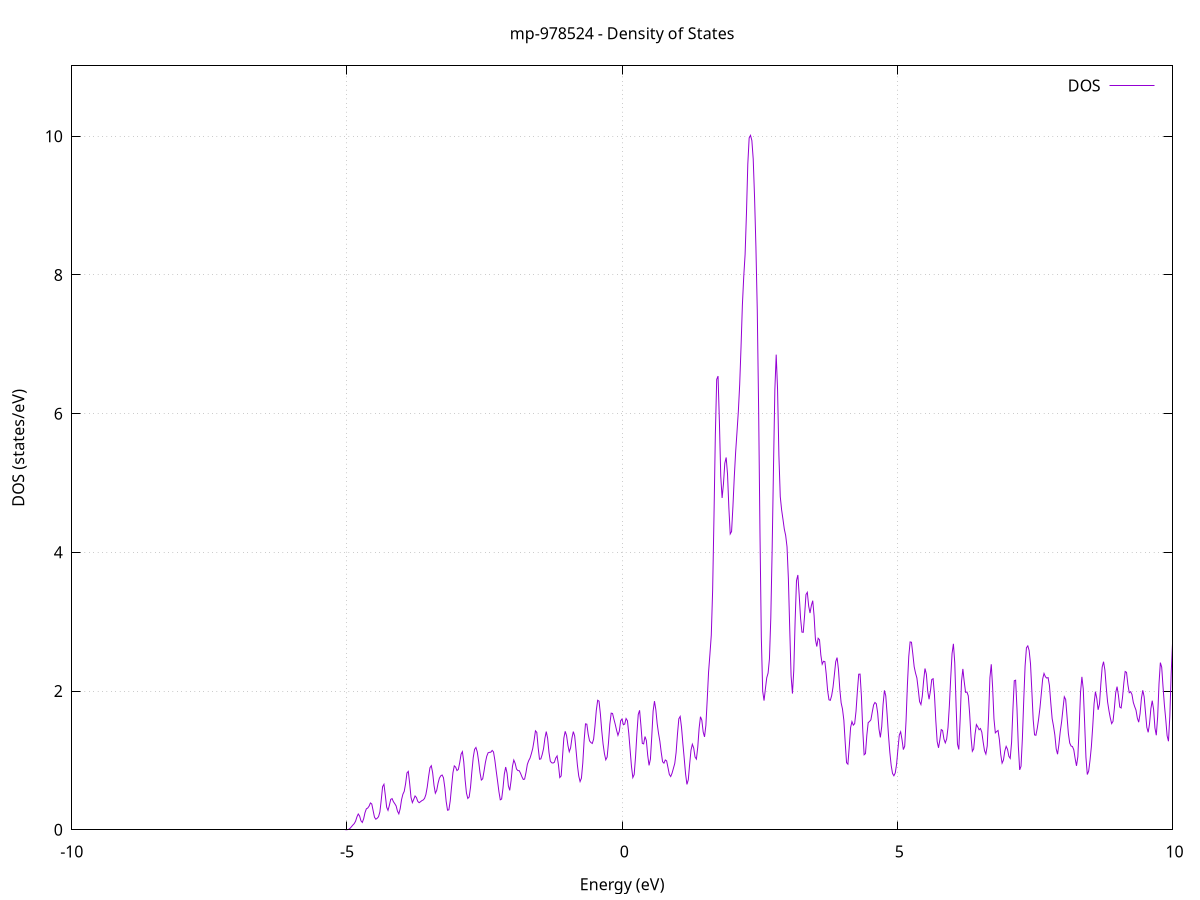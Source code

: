 set title 'mp-978524 - Density of States'
set xlabel 'Energy (eV)'
set ylabel 'DOS (states/eV)'
set grid
set xrange [-10:10]
set yrange [0:11.015]
set xzeroaxis lt -1
set terminal png size 800,600
set output 'mp-978524_dos_gnuplot.png'
plot '-' using 1:2 with lines title 'DOS'
-7.154400 0.000000
-7.129800 0.000000
-7.105200 0.000000
-7.080700 0.000000
-7.056100 0.000000
-7.031500 0.000000
-7.006900 0.000000
-6.982400 0.000000
-6.957800 0.000000
-6.933200 0.000000
-6.908600 0.000000
-6.884100 0.000000
-6.859500 0.000000
-6.834900 0.000000
-6.810300 0.000000
-6.785700 0.000000
-6.761200 0.000000
-6.736600 0.000000
-6.712000 0.000000
-6.687400 0.000000
-6.662900 0.000000
-6.638300 0.000000
-6.613700 0.000000
-6.589100 0.000000
-6.564600 0.000000
-6.540000 0.000000
-6.515400 0.000000
-6.490800 0.000000
-6.466200 0.000000
-6.441700 0.000000
-6.417100 0.000000
-6.392500 0.000000
-6.367900 0.000000
-6.343400 0.000000
-6.318800 0.000000
-6.294200 0.000000
-6.269600 0.000000
-6.245000 0.000000
-6.220500 0.000000
-6.195900 0.000000
-6.171300 0.000000
-6.146700 0.000000
-6.122200 0.000000
-6.097600 0.000000
-6.073000 0.000000
-6.048400 0.000000
-6.023900 0.000000
-5.999300 0.000000
-5.974700 0.000000
-5.950100 0.000000
-5.925500 0.000000
-5.901000 0.000000
-5.876400 0.000000
-5.851800 0.000000
-5.827200 0.000000
-5.802700 0.000000
-5.778100 0.000000
-5.753500 0.000000
-5.728900 0.000000
-5.704400 0.000000
-5.679800 0.000000
-5.655200 0.000000
-5.630600 0.000000
-5.606000 0.000000
-5.581500 0.000000
-5.556900 0.000000
-5.532300 0.000000
-5.507700 0.000000
-5.483200 0.000000
-5.458600 0.000000
-5.434000 0.000000
-5.409400 0.000000
-5.384800 0.000000
-5.360300 0.000000
-5.335700 0.000000
-5.311100 0.000000
-5.286500 0.000000
-5.262000 0.000000
-5.237400 0.000000
-5.212800 0.000000
-5.188200 0.000000
-5.163700 0.000000
-5.139100 0.000000
-5.114500 0.000000
-5.089900 0.000000
-5.065300 0.000000
-5.040800 0.000000
-5.016200 0.000300
-4.991600 0.001900
-4.967000 0.007800
-4.942500 0.022300
-4.917900 0.044800
-4.893300 0.067900
-4.868700 0.088200
-4.844100 0.122800
-4.819600 0.184300
-4.795000 0.227600
-4.770400 0.198200
-4.745800 0.129700
-4.721300 0.105600
-4.696700 0.158900
-4.672100 0.247400
-4.647500 0.302200
-4.623000 0.313300
-4.598400 0.340300
-4.573800 0.387000
-4.549200 0.371600
-4.524600 0.275400
-4.500100 0.181500
-4.475500 0.152200
-4.450900 0.165900
-4.426300 0.188300
-4.401800 0.257400
-4.377200 0.428400
-4.352600 0.622100
-4.328000 0.655900
-4.303500 0.499100
-4.278900 0.325400
-4.254300 0.279900
-4.229700 0.352000
-4.205100 0.438200
-4.180600 0.449600
-4.156000 0.404900
-4.131400 0.376400
-4.106800 0.343700
-4.082300 0.269000
-4.057700 0.229800
-4.033100 0.303200
-4.008500 0.433100
-3.983900 0.512700
-3.959400 0.554200
-3.934800 0.664000
-3.910200 0.819400
-3.885600 0.842100
-3.861100 0.671400
-3.836500 0.468300
-3.811900 0.391900
-3.787300 0.437300
-3.762800 0.487700
-3.738200 0.464700
-3.713600 0.410100
-3.689000 0.390400
-3.664400 0.404100
-3.639900 0.419700
-3.615300 0.429600
-3.590700 0.451400
-3.566100 0.507600
-3.541600 0.615100
-3.517000 0.766000
-3.492400 0.894300
-3.467800 0.923900
-3.443300 0.823300
-3.418700 0.640600
-3.394100 0.527200
-3.369500 0.567500
-3.344900 0.671900
-3.320400 0.744200
-3.295800 0.778100
-3.271200 0.789900
-3.246600 0.750000
-3.222100 0.607200
-3.197500 0.409900
-3.172900 0.282200
-3.148300 0.287600
-3.123700 0.417600
-3.099200 0.623400
-3.074600 0.821200
-3.050000 0.921500
-3.025400 0.903400
-3.000900 0.854000
-2.976300 0.870300
-2.951700 0.966300
-2.927100 1.089300
-2.902600 1.126700
-2.878000 0.980300
-2.853400 0.723200
-2.828800 0.528400
-2.804200 0.451700
-2.779700 0.472500
-2.755100 0.612200
-2.730500 0.838400
-2.705900 1.041000
-2.681400 1.159300
-2.656800 1.186800
-2.632200 1.122200
-2.607600 0.987300
-2.583000 0.825500
-2.558500 0.717100
-2.533900 0.734400
-2.509300 0.847000
-2.484700 0.970100
-2.460200 1.060200
-2.435600 1.110200
-2.411000 1.116700
-2.386400 1.118400
-2.361900 1.144400
-2.337300 1.122000
-2.312700 1.002900
-2.288100 0.847500
-2.263500 0.701000
-2.239000 0.549300
-2.214400 0.431900
-2.189800 0.443500
-2.165200 0.599900
-2.140700 0.802800
-2.116100 0.905000
-2.091500 0.817100
-2.066900 0.632300
-2.042400 0.568400
-2.017800 0.710300
-1.993200 0.914100
-1.968600 1.005500
-1.944000 0.957900
-1.919500 0.876100
-1.894900 0.853700
-1.870300 0.852000
-1.845700 0.813700
-1.821200 0.764400
-1.796600 0.725700
-1.772000 0.730700
-1.747400 0.824800
-1.722800 0.942000
-1.698300 0.996700
-1.673700 1.033500
-1.649100 1.097900
-1.624500 1.172500
-1.600000 1.289000
-1.575400 1.426600
-1.550800 1.404400
-1.526200 1.186200
-1.501700 1.017200
-1.477100 1.022200
-1.452500 1.085300
-1.427900 1.171200
-1.403300 1.320200
-1.378800 1.415900
-1.354200 1.320300
-1.329600 1.116900
-1.305000 0.990000
-1.280500 0.966300
-1.255900 0.962100
-1.231300 0.973300
-1.206700 1.034500
-1.182200 1.064600
-1.157600 0.938300
-1.133000 0.753000
-1.108400 0.775700
-1.083800 1.047900
-1.059300 1.321900
-1.034700 1.419500
-1.010100 1.359600
-0.985500 1.218000
-0.961000 1.125500
-0.936400 1.182000
-0.911800 1.323800
-0.887200 1.415600
-0.862600 1.352300
-0.838100 1.151100
-0.813500 0.936100
-0.788900 0.776300
-0.764300 0.695400
-0.739800 0.743900
-0.715200 0.962400
-0.690600 1.290800
-0.666000 1.527400
-0.641500 1.522600
-0.616900 1.377500
-0.592300 1.282500
-0.567700 1.258200
-0.543100 1.244300
-0.518600 1.305800
-0.494000 1.496000
-0.469400 1.721800
-0.444800 1.867700
-0.420300 1.855000
-0.395700 1.674600
-0.371100 1.431700
-0.346500 1.237500
-0.322000 1.098800
-0.297400 1.009100
-0.272800 1.047900
-0.248200 1.255800
-0.223600 1.522300
-0.199100 1.681900
-0.174500 1.677400
-0.149900 1.595800
-0.125300 1.519900
-0.100800 1.434400
-0.076200 1.361800
-0.051600 1.421200
-0.027000 1.572100
-0.002400 1.597900
0.022100 1.514400
0.046700 1.524100
0.071300 1.604100
0.095900 1.572600
0.120400 1.390800
0.145000 1.150700
0.169600 0.912200
0.194200 0.752800
0.218700 0.797200
0.243300 1.050100
0.267900 1.384300
0.292500 1.661800
0.317100 1.722800
0.341600 1.499400
0.366200 1.246000
0.390800 1.238300
0.415400 1.344500
0.439900 1.287000
0.464500 1.073900
0.489100 0.928500
0.513700 1.018800
0.538300 1.345500
0.562800 1.711100
0.587400 1.854700
0.612000 1.732300
0.636600 1.529400
0.661100 1.390400
0.685700 1.275100
0.710300 1.116300
0.734900 0.980700
0.759400 0.960500
0.784000 1.006700
0.808600 0.992900
0.833200 0.895400
0.857800 0.796800
0.882300 0.767900
0.906900 0.815800
0.931500 0.885900
0.956100 0.956900
0.980600 1.115400
1.005200 1.378500
1.029800 1.599300
1.054400 1.634200
1.078900 1.475300
1.103500 1.244800
1.128100 1.027400
1.152700 0.803700
1.177300 0.654200
1.201800 0.720800
1.226400 0.944500
1.251000 1.146900
1.275600 1.233400
1.300100 1.179300
1.324700 1.049000
1.349300 1.018900
1.373900 1.190800
1.398500 1.461700
1.423000 1.630000
1.447600 1.581700
1.472200 1.411800
1.496800 1.339800
1.521300 1.504100
1.545900 1.877300
1.570500 2.276100
1.595100 2.532300
1.619600 2.805000
1.644200 3.449200
1.668800 4.518800
1.693400 5.692900
1.718000 6.494300
1.742500 6.541900
1.767100 5.887200
1.791700 5.097300
1.816300 4.784300
1.840800 4.986000
1.865400 5.284800
1.890000 5.368400
1.914600 5.129000
1.939100 4.643700
1.963700 4.265600
1.988300 4.301200
2.012900 4.661500
2.037500 5.085400
2.062000 5.441900
2.086600 5.732700
2.111200 6.031400
2.135800 6.419000
2.160300 6.962800
2.184900 7.568600
2.209500 7.978200
2.234100 8.294400
2.258700 8.883800
2.283200 9.598000
2.307800 9.976200
2.332400 10.013400
2.357000 9.938600
2.381500 9.671700
2.406100 9.114500
2.430700 8.404600
2.455300 7.491900
2.479800 6.074700
2.504400 4.277300
2.529000 2.770400
2.553600 1.999300
2.578200 1.862500
2.602700 2.031000
2.627300 2.191700
2.651900 2.260400
2.676500 2.464400
2.701000 3.053900
2.725600 4.039300
2.750200 5.232400
2.774800 6.346800
2.799300 6.851100
2.823900 6.351500
2.848500 5.393300
2.873100 4.803600
2.897700 4.612100
2.922200 4.477200
2.946800 4.334400
2.971400 4.243200
2.996000 4.078700
3.020500 3.623100
3.045100 2.897200
3.069700 2.219000
3.094300 1.963900
3.118900 2.303400
3.143400 3.018900
3.168000 3.593400
3.192600 3.674000
3.217200 3.383100
3.241700 3.052200
3.266300 2.850500
3.290900 2.847700
3.315500 3.093200
3.340000 3.390700
3.364600 3.424000
3.389200 3.226300
3.413800 3.124800
3.438400 3.234900
3.462900 3.303700
3.487500 3.087000
3.512100 2.744100
3.536700 2.642200
3.561200 2.761600
3.585800 2.740000
3.610400 2.519100
3.635000 2.387500
3.659600 2.429900
3.684100 2.423900
3.708700 2.241500
3.733300 2.007700
3.757900 1.874300
3.782400 1.866400
3.807000 1.934400
3.831600 2.055400
3.856200 2.235600
3.880700 2.424000
3.905300 2.482800
3.929900 2.316700
3.954500 2.031600
3.979100 1.830500
4.003600 1.741100
4.028200 1.581200
4.052800 1.259900
4.077400 0.966700
4.101900 0.946300
4.126500 1.197900
4.151100 1.474600
4.175700 1.560100
4.200200 1.509300
4.224800 1.530100
4.249400 1.709000
4.274000 1.993800
4.298600 2.243000
4.323100 2.245100
4.347700 1.923600
4.372300 1.434700
4.396900 1.081300
4.421400 1.098700
4.446000 1.363000
4.470600 1.544700
4.495200 1.561600
4.519800 1.585400
4.544300 1.696000
4.568900 1.800300
4.593500 1.835700
4.618100 1.817300
4.642600 1.685300
4.667200 1.450100
4.691800 1.332400
4.716400 1.487100
4.740900 1.805000
4.765500 2.009900
4.790100 1.931500
4.814700 1.660600
4.839300 1.364800
4.863800 1.117600
4.888400 0.928200
4.913000 0.811700
4.937600 0.778900
4.962100 0.818700
4.986700 0.945500
5.011300 1.164600
5.035900 1.366000
5.060400 1.412900
5.085000 1.300800
5.109600 1.156200
5.134200 1.204800
5.158800 1.576400
5.183300 2.091000
5.207900 2.498500
5.232500 2.708700
5.257100 2.704000
5.281600 2.536600
5.306200 2.351700
5.330800 2.259300
5.355400 2.189100
5.380000 2.025400
5.404500 1.848100
5.429100 1.805600
5.453700 1.926100
5.478300 2.154800
5.502800 2.325300
5.527400 2.245800
5.552000 1.999300
5.576600 1.882400
5.601100 1.997200
5.625700 2.166600
5.650300 2.178300
5.674900 1.944700
5.699500 1.572300
5.724000 1.271900
5.748600 1.181800
5.773200 1.297700
5.797800 1.444700
5.822300 1.432100
5.846900 1.309000
5.871500 1.253200
5.896100 1.307800
5.920700 1.472400
5.945200 1.784100
5.969800 2.184200
5.994400 2.540300
6.019000 2.681400
6.043500 2.408400
6.068100 1.785100
6.092700 1.235300
6.117300 1.158100
6.141800 1.591700
6.166400 2.140300
6.191000 2.319500
6.215600 2.136200
6.240200 1.981800
6.264700 1.986800
6.289300 1.931500
6.313900 1.678700
6.338500 1.344600
6.363000 1.131700
6.387600 1.167000
6.412200 1.377200
6.436800 1.516800
6.461300 1.484700
6.485900 1.442100
6.510500 1.459900
6.535100 1.408100
6.559700 1.265600
6.584200 1.141300
6.608800 1.091700
6.633400 1.208000
6.658000 1.631400
6.682500 2.192200
6.707100 2.386400
6.731700 2.050600
6.756300 1.597800
6.780900 1.397400
6.805400 1.417200
6.830000 1.432100
6.854600 1.299500
6.879200 1.085400
6.903700 0.960900
6.928300 1.005600
6.952900 1.134100
6.977500 1.202600
7.002000 1.161300
7.026600 1.059900
7.051200 1.029400
7.075800 1.255500
7.100400 1.735600
7.124900 2.148500
7.149500 2.156700
7.174100 1.748300
7.198700 1.205600
7.223200 0.863900
7.247800 0.916000
7.272400 1.315800
7.297000 1.866800
7.321500 2.361100
7.346100 2.624300
7.370700 2.651600
7.395300 2.584500
7.419900 2.394400
7.444400 2.001600
7.469000 1.584700
7.493600 1.367900
7.518200 1.362900
7.542700 1.462200
7.567300 1.597600
7.591900 1.758600
7.616500 1.964800
7.641100 2.175000
7.665600 2.254200
7.690200 2.207000
7.714800 2.187400
7.739400 2.194100
7.763900 2.081800
7.788500 1.829500
7.813100 1.603300
7.837700 1.496300
7.862200 1.367600
7.886800 1.165600
7.911400 1.089600
7.936000 1.229100
7.960600 1.416000
7.985100 1.556600
8.009700 1.742300
8.034300 1.917700
8.058900 1.879300
8.083400 1.635600
8.108000 1.388500
8.132600 1.250800
8.157200 1.207700
8.181700 1.200600
8.206300 1.154000
8.230900 1.028400
8.255500 0.921600
8.280100 1.052100
8.304600 1.488500
8.329200 1.982500
8.353800 2.205100
8.378400 2.031200
8.402900 1.554600
8.427500 1.043300
8.452100 0.796700
8.476700 0.846000
8.501300 1.001400
8.525800 1.197400
8.550400 1.488300
8.575000 1.816200
8.599600 1.991800
8.624100 1.894800
8.648700 1.730100
8.673300 1.812200
8.697900 2.101300
8.722400 2.346100
8.747000 2.423600
8.771600 2.303400
8.796200 2.053500
8.820800 1.843100
8.845300 1.718100
8.869900 1.612000
8.894500 1.530800
8.919100 1.563500
8.943600 1.748600
8.968200 1.976900
8.992800 2.063800
9.017400 1.939100
9.042000 1.769300
9.066500 1.756200
9.091100 1.903300
9.115700 2.115200
9.140300 2.282100
9.164800 2.269800
9.189400 2.092900
9.214000 1.976200
9.238600 1.991100
9.263100 1.952900
9.287700 1.837600
9.312300 1.777100
9.336900 1.725100
9.361500 1.609500
9.386000 1.551300
9.410600 1.673000
9.435200 1.894300
9.459800 2.011100
9.484300 1.920200
9.508900 1.694400
9.533500 1.477300
9.558100 1.405200
9.582600 1.528900
9.607200 1.746400
9.631800 1.861500
9.656400 1.736600
9.681000 1.468000
9.705500 1.363100
9.730100 1.626600
9.754700 2.103000
9.779300 2.410400
9.803800 2.344600
9.828400 2.058100
9.853000 1.797600
9.877600 1.590000
9.902200 1.356000
9.926700 1.276600
9.951300 1.634500
9.975900 2.253900
10.000500 2.693700
10.025000 2.903600
10.049600 3.013700
10.074200 2.915200
10.098800 2.570400
10.123300 2.171600
10.147900 1.915700
10.172500 1.883900
10.197100 1.961200
10.221700 1.915000
10.246200 1.713600
10.270800 1.608900
10.295400 1.748100
10.320000 1.980300
10.344500 2.163100
10.369100 2.304100
10.393700 2.394300
10.418300 2.375000
10.442800 2.227200
10.467400 2.050000
10.492000 1.960800
10.516600 1.868900
10.541200 1.688200
10.565700 1.576800
10.590300 1.656200
10.614900 1.861100
10.639500 2.058900
10.664000 2.115600
10.688600 2.032800
10.713200 1.993100
10.737800 2.083000
10.762400 2.112800
10.786900 1.882800
10.811500 1.491900
10.836100 1.244900
10.860700 1.313400
10.885200 1.605500
10.909800 1.929100
10.934400 2.132600
10.959000 2.142900
10.983500 1.964600
11.008100 1.724300
11.032700 1.581000
11.057300 1.507200
11.081900 1.431500
11.106400 1.418100
11.131000 1.503000
11.155600 1.713400
11.180200 2.124300
11.204700 2.568300
11.229300 2.694000
11.253900 2.517300
11.278500 2.434500
11.303000 2.603200
11.327600 2.771800
11.352200 2.715400
11.376800 2.451300
11.401400 2.135300
11.425900 1.953000
11.450500 1.947400
11.475100 1.993600
11.499700 2.008700
11.524200 2.041900
11.548800 2.201700
11.573400 2.551300
11.598000 3.009600
11.622600 3.366200
11.647100 3.375500
11.671700 2.983600
11.696300 2.447400
11.720900 2.052800
11.745400 1.917300
11.770000 2.008300
11.794600 2.151800
11.819200 2.165800
11.843700 2.024100
11.868300 1.806100
11.892900 1.597700
11.917500 1.489500
11.942100 1.514100
11.966600 1.643900
11.991200 1.877800
12.015800 2.148400
12.040400 2.237500
12.064900 2.058600
12.089500 1.848300
12.114100 1.775100
12.138700 1.721000
12.163300 1.568900
12.187800 1.381000
12.212400 1.341300
12.237000 1.564100
12.261600 1.909300
12.286100 2.168100
12.310700 2.339100
12.335300 2.477900
12.359900 2.575500
12.384400 2.731400
12.409000 2.981700
12.433600 3.028700
12.458200 2.615200
12.482800 1.988100
12.507300 1.609600
12.531900 1.665100
12.556500 2.077800
12.581100 2.575500
12.605600 2.773400
12.630200 2.601200
12.654800 2.320400
12.679400 2.006800
12.703900 1.605100
12.728500 1.319500
12.753100 1.373300
12.777700 1.595600
12.802300 1.632300
12.826800 1.470400
12.851400 1.433000
12.876000 1.675300
12.900600 2.028400
12.925100 2.292100
12.949700 2.382000
12.974300 2.276500
12.998900 2.066600
13.023500 1.936600
13.048000 1.985800
13.072600 2.131000
13.097200 2.249700
13.121800 2.362000
13.146300 2.482700
13.170900 2.486600
13.195500 2.326700
13.220100 2.116700
13.244600 1.939800
13.269200 1.836700
13.293800 1.817500
13.318400 1.810600
13.343000 1.857600
13.367500 2.051800
13.392100 2.267900
13.416700 2.314600
13.441300 2.145900
13.465800 1.896600
13.490400 1.816500
13.515000 1.960200
13.539600 2.052500
13.564100 1.904600
13.588700 1.663700
13.613300 1.490700
13.637900 1.380000
13.662500 1.325900
13.687000 1.350500
13.711600 1.421700
13.736200 1.508200
13.760800 1.595600
13.785300 1.668100
13.809900 1.719300
13.834500 1.689600
13.859100 1.517200
13.883700 1.287600
13.908200 1.201200
13.932800 1.366900
13.957400 1.734800
13.982000 2.223200
14.006500 2.663900
14.031100 2.814800
14.055700 2.642700
14.080300 2.309500
14.104800 2.013100
14.129400 1.901900
14.154000 1.909400
14.178600 1.891900
14.203200 1.875300
14.227700 1.862200
14.252300 1.752500
14.276900 1.691300
14.301500 1.981300
14.326000 2.473200
14.350600 2.618200
14.375200 2.265500
14.399800 1.828100
14.424400 1.652700
14.448900 1.744600
14.473500 1.956300
14.498100 2.080400
14.522700 1.980900
14.547200 1.714100
14.571800 1.398600
14.596400 1.165800
14.621000 1.177200
14.645500 1.467700
14.670100 1.868400
14.694700 2.111000
14.719300 2.084300
14.743900 2.005200
14.768400 2.098100
14.793000 2.264100
14.817600 2.289700
14.842200 2.108300
14.866700 1.780400
14.891300 1.458300
14.915900 1.283900
14.940500 1.225800
14.965000 1.229500
14.989600 1.403200
15.014200 1.742200
15.038800 1.932700
15.063400 1.777200
15.087900 1.456700
15.112500 1.200600
15.137100 1.093200
15.161700 1.136100
15.186200 1.309700
15.210800 1.630600
15.235400 2.078200
15.260000 2.405100
15.284600 2.279700
15.309100 1.764600
15.333700 1.287900
15.358300 1.134800
15.382900 1.272700
15.407400 1.512000
15.432000 1.697700
15.456600 1.857700
15.481200 2.063600
15.505700 2.183900
15.530300 2.120000
15.554900 2.110700
15.579500 2.340500
15.604100 2.557700
15.628600 2.500700
15.653200 2.271200
15.677800 2.021400
15.702400 1.743100
15.726900 1.445800
15.751500 1.241700
15.776100 1.242300
15.800700 1.398400
15.825200 1.486900
15.849800 1.397800
15.874400 1.306100
15.899000 1.431200
15.923600 1.820900
15.948100 2.344900
15.972700 2.772800
15.997300 2.934200
16.021900 2.856600
16.046400 2.721200
16.071000 2.554900
16.095600 2.215200
16.120200 1.840200
16.144800 1.795100
16.169300 2.212400
16.193900 2.828400
16.218500 3.154600
16.243100 3.010600
16.267600 2.692800
16.292200 2.381900
16.316800 1.995300
16.341400 1.627500
16.365900 1.555500
16.390500 1.803700
16.415100 2.075600
16.439700 2.191600
16.464300 2.197600
16.488800 2.080800
16.513400 1.843000
16.538000 1.706500
16.562600 1.882900
16.587100 2.223900
16.611700 2.378500
16.636300 2.293500
16.660900 2.242700
16.685400 2.331000
16.710000 2.347100
16.734600 2.131300
16.759200 1.774000
16.783800 1.487800
16.808300 1.478500
16.832900 1.823900
16.857500 2.383100
16.882100 2.880400
16.906600 3.085700
16.931200 2.972600
16.955800 2.736800
16.980400 2.593400
17.005000 2.618800
17.029500 2.721600
17.054100 2.709800
17.078700 2.527500
17.103300 2.338000
17.127800 2.336200
17.152400 2.499100
17.177000 2.575200
17.201600 2.443400
17.226100 2.277900
17.250700 2.244900
17.275300 2.291500
17.299900 2.250300
17.324500 2.032400
17.349000 1.707800
17.373600 1.436200
17.398200 1.358400
17.422800 1.487800
17.447300 1.717700
17.471900 2.007900
17.496500 2.411000
17.521100 2.847200
17.545700 3.069000
17.570200 2.908600
17.594800 2.484900
17.619400 2.095600
17.644000 1.885500
17.668500 1.723100
17.693100 1.490300
17.717700 1.328600
17.742300 1.417900
17.766800 1.723100
17.791400 2.074600
17.816000 2.307400
17.840600 2.353900
17.865200 2.304800
17.889700 2.271500
17.914300 2.247000
17.938900 2.151300
17.963500 1.992500
17.988000 1.928600
18.012600 1.989200
18.037200 2.068600
18.061800 2.237500
18.086300 2.498900
18.110900 2.605600
18.135500 2.467000
18.160100 2.255900
18.184700 2.156900
18.209200 2.182400
18.233800 2.220400
18.258400 2.256200
18.283000 2.326800
18.307500 2.390100
18.332100 2.416200
18.356700 2.469500
18.381300 2.538500
18.405900 2.464100
18.430400 2.249000
18.455000 2.052800
18.479600 1.936200
18.504200 1.949900
18.528700 2.072900
18.553300 2.116600
18.577900 2.035400
18.602500 1.955900
18.627000 1.912800
18.651600 1.860400
18.676200 1.830900
18.700800 1.960400
18.725400 2.270700
18.749900 2.483300
18.774500 2.317800
18.799100 1.888800
18.823700 1.509500
18.848200 1.368000
18.872800 1.513900
18.897400 1.849800
18.922000 2.171600
18.946500 2.373900
18.971100 2.548900
18.995700 2.756900
19.020300 2.880300
19.044900 2.847400
19.069400 2.744700
19.094000 2.710500
19.118600 2.806800
19.143200 2.952800
19.167700 3.030500
19.192300 2.988100
19.216900 2.853900
19.241500 2.739400
19.266100 2.695800
19.290600 2.591400
19.315200 2.293000
19.339800 1.838500
19.364400 1.409700
19.388900 1.229800
19.413500 1.413700
19.438100 1.835600
19.462700 2.226100
19.487200 2.391300
19.511800 2.305400
19.536400 2.131500
19.561000 2.050600
19.585600 2.061600
19.610100 2.124000
19.634700 2.327500
19.659300 2.712000
19.683900 3.099700
19.708400 3.243000
19.733000 3.019700
19.757600 2.543700
19.782200 2.083600
19.806700 1.796600
19.831300 1.682300
19.855900 1.655300
19.880500 1.609200
19.905100 1.597300
19.929600 1.745400
19.954200 2.036300
19.978800 2.435500
20.003400 2.941100
20.027900 3.376900
20.052500 3.441900
20.077100 3.026200
20.101700 2.434900
20.126300 2.164800
20.150800 2.418800
20.175400 2.899900
20.200000 3.070900
20.224600 2.763400
20.249100 2.356800
20.273700 2.238400
20.298300 2.468800
20.322900 2.905700
20.347400 3.223100
20.372000 3.139400
20.396600 2.844800
20.421200 2.704900
20.445800 2.728500
20.470300 2.732600
20.494900 2.641600
20.519500 2.425400
20.544100 2.104000
20.568600 1.869300
20.593200 1.937600
20.617800 2.281800
20.642400 2.582300
20.667000 2.514200
20.691500 2.123500
20.716100 1.714900
20.740700 1.459400
20.765300 1.344100
20.789800 1.349300
20.814400 1.559500
20.839000 1.969600
20.863600 2.319700
20.888100 2.429300
20.912700 2.433300
20.937300 2.507900
20.961900 2.574500
20.986500 2.447400
21.011000 2.224800
21.035600 2.219200
21.060200 2.476500
21.084800 2.697500
21.109300 2.636700
21.133900 2.393200
21.158500 2.320100
21.183100 2.591500
21.207600 2.928000
21.232200 3.021000
21.256800 2.988500
21.281400 3.022200
21.306000 2.968400
21.330500 2.664500
21.355100 2.289500
21.379700 2.108900
21.404300 2.168800
21.428800 2.306900
21.453400 2.324900
21.478000 2.232600
21.502600 2.183500
21.527200 2.180100
21.551700 2.148100
21.576300 2.145000
21.600900 2.291600
21.625500 2.538800
21.650000 2.690900
21.674600 2.665500
21.699200 2.415400
21.723800 1.899900
21.748300 1.373900
21.772900 1.203900
21.797500 1.445700
21.822100 1.895600
21.846700 2.328300
21.871200 2.593100
21.895800 2.661700
21.920400 2.643200
21.945000 2.682700
21.969500 2.765100
21.994100 2.760700
22.018700 2.677600
22.043300 2.625900
22.067800 2.644500
22.092400 2.657400
22.117000 2.540900
22.141600 2.240000
22.166200 1.905300
22.190700 1.856600
22.215300 2.151300
22.239900 2.416900
22.264500 2.419100
22.289000 2.455000
22.313600 2.834200
22.338200 3.323400
22.362800 3.505900
22.387400 3.414400
22.411900 3.344300
22.436500 3.283800
22.461100 3.036300
22.485700 2.650400
22.510200 2.359300
22.534800 2.284300
22.559400 2.380700
22.584000 2.573200
22.608500 2.730800
22.633100 2.632300
22.657700 2.249600
22.682300 1.841700
22.706900 1.669700
22.731400 1.789600
22.756000 2.003100
22.780600 2.051200
22.805200 1.946000
22.829700 1.928500
22.854300 2.100300
22.878900 2.350400
22.903500 2.606600
22.928100 2.855200
22.952600 3.004500
22.977200 2.948600
23.001800 2.713200
23.026400 2.476700
23.050900 2.413800
23.075500 2.550400
23.100100 2.769500
23.124700 2.889600
23.149200 2.904700
23.173800 3.036600
23.198400 3.262400
23.223000 3.185900
23.247600 2.695700
23.272100 2.208800
23.296700 2.105500
23.321300 2.369900
23.345900 2.724800
23.370400 2.935700
23.395000 2.984500
23.419600 2.932600
23.444200 2.839600
23.468700 2.755300
23.493300 2.672300
23.517900 2.620200
23.542500 2.657000
23.567100 2.786200
23.591600 2.939200
23.616200 2.970400
23.640800 2.791000
23.665400 2.526400
23.689900 2.396600
23.714500 2.440300
23.739100 2.474000
23.763700 2.387700
23.788300 2.325500
23.812800 2.481200
23.837400 2.893600
23.862000 3.375600
23.886600 3.610400
23.911100 3.460200
23.935700 3.073900
23.960300 2.745100
23.984900 2.725500
24.009400 2.954700
24.034000 3.055800
24.058600 2.834700
24.083200 2.529100
24.107800 2.377800
24.132300 2.354200
24.156900 2.390400
24.181500 2.425900
24.206100 2.305100
24.230600 2.073600
24.255200 2.084800
24.279800 2.512000
24.304400 3.107100
24.328900 3.449700
24.353500 3.321700
24.378100 2.945300
24.402700 2.719100
24.427300 2.745700
24.451800 2.826100
24.476400 2.730100
24.501000 2.393900
24.525600 2.049800
24.550100 2.020000
24.574700 2.341700
24.599300 2.805200
24.623900 3.277600
24.648500 3.685200
24.673000 3.818700
24.697600 3.598100
24.722200 3.281400
24.746800 3.138100
24.771300 3.238200
24.795900 3.452000
24.820500 3.480800
24.845100 3.243800
24.869600 3.021800
24.894200 2.972100
24.918800 2.962400
24.943400 2.893100
24.968000 2.808400
24.992500 2.711800
25.017100 2.576100
25.041700 2.494800
25.066300 2.550800
25.090800 2.643300
25.115400 2.670900
25.140000 2.678900
25.164600 2.645900
25.189100 2.504700
25.213700 2.374200
25.238300 2.393500
25.262900 2.544300
25.287500 2.725100
25.312000 2.784600
25.336600 2.670400
25.361200 2.546300
25.385800 2.594100
25.410300 2.789800
25.434900 2.927100
25.459500 2.825100
25.484100 2.528900
25.508700 2.277900
25.533200 2.182000
25.557800 2.130600
25.582400 2.095000
25.607000 2.157900
25.631500 2.350500
25.656100 2.672000
25.680700 3.034400
25.705300 3.308100
25.729800 3.485900
25.754400 3.451500
25.779000 2.941200
25.803600 2.148300
25.828200 1.644400
25.852700 1.569900
25.877300 1.640800
25.901900 1.720000
25.926500 1.865300
25.951000 2.096900
25.975600 2.402800
26.000200 2.698600
26.024800 2.763300
26.049400 2.484000
26.073900 2.012500
26.098500 1.632400
26.123100 1.604700
26.147700 1.980800
26.172200 2.476800
26.196800 2.724000
26.221400 2.659400
26.246000 2.498200
26.270500 2.432700
26.295100 2.494200
26.319700 2.606300
26.344300 2.675400
26.368900 2.603500
26.393400 2.350000
26.418000 2.027200
26.442600 1.807900
26.467200 1.777200
26.491700 1.867000
26.516300 1.877500
26.540900 1.691200
26.565500 1.465700
26.590000 1.413400
26.614600 1.496600
26.639200 1.621900
26.663800 1.889900
26.688400 2.337300
26.712900 2.710700
26.737500 2.730200
26.762100 2.456000
26.786700 2.215100
26.811200 2.179600
26.835800 2.234600
26.860400 2.224400
26.885000 2.090200
26.909600 1.869800
26.934100 1.736600
26.958700 1.838400
26.983300 2.127900
27.007900 2.466800
27.032400 2.720400
27.057000 2.890600
27.081600 3.145200
27.106200 3.469000
27.130700 3.647500
27.155300 3.666400
27.179900 3.626400
27.204500 3.484000
27.229100 3.194200
27.253600 2.830900
27.278200 2.544000
27.302800 2.456500
27.327400 2.527200
27.351900 2.616400
27.376500 2.634400
27.401100 2.630300
27.425700 2.750300
27.450200 2.934600
27.474800 2.898800
27.499400 2.609900
27.524000 2.349500
27.548600 2.345100
27.573100 2.631300
27.597700 2.999900
27.622300 3.205100
27.646900 3.328800
27.671400 3.540500
27.696000 3.701200
27.720600 3.518800
27.745200 2.993100
27.769800 2.505300
27.794300 2.392500
27.818900 2.636400
27.843500 2.926100
27.868100 2.935300
27.892600 2.704000
27.917200 2.651500
27.941800 2.970200
27.966400 3.281400
27.990900 3.201900
28.015500 2.913500
28.040100 2.832000
28.064700 2.986600
28.089300 3.068200
28.113800 2.934300
28.138400 2.713600
28.163000 2.483400
28.187600 2.221800
28.212100 1.987200
28.236700 1.843100
28.261300 1.763900
28.285900 1.768400
28.310400 1.867800
28.335000 1.926000
28.359600 1.958200
28.384200 2.343600
28.408800 3.220700
28.433300 3.991700
28.457900 4.032900
28.482500 3.489900
28.507100 2.878000
28.531600 2.359200
28.556200 1.829800
28.580800 1.423000
28.605400 1.445300
28.630000 1.859700
28.654500 2.289400
28.679100 2.551900
28.703700 2.781800
28.728300 3.050100
28.752800 3.207200
28.777400 3.132700
28.802000 2.976500
28.826600 2.989200
28.851100 3.160500
28.875700 3.300400
28.900300 3.350100
28.924900 3.335800
28.949500 3.335100
28.974000 3.443600
28.998600 3.551000
29.023200 3.428200
29.047800 3.017500
29.072300 2.557900
29.096900 2.352900
29.121500 2.430700
29.146100 2.653200
29.170700 2.936900
29.195200 3.154400
29.219800 3.161100
29.244400 2.983000
29.269000 2.805900
29.293500 2.801100
29.318100 2.941100
29.342700 3.044200
29.367300 3.064300
29.391800 3.117100
29.416400 3.159000
29.441000 3.028800
29.465600 2.752800
29.490200 2.525000
29.514700 2.521400
29.539300 2.766400
29.563900 3.090900
29.588500 3.341000
29.613000 3.550700
29.637600 3.648300
29.662200 3.411000
29.686800 2.977200
29.711300 2.858900
29.735900 3.265200
29.760500 3.774100
29.785100 3.812600
29.809700 3.317300
29.834200 2.706700
29.858800 2.287100
29.883400 2.041900
29.908000 1.928600
29.932500 1.947900
29.957100 2.043400
29.981700 2.190200
30.006300 2.402800
30.030900 2.574300
30.055400 2.544600
30.080000 2.340200
30.104600 2.161400
30.129200 2.157000
30.153700 2.256500
30.178300 2.309900
30.202900 2.346700
30.227500 2.460200
30.252000 2.573800
30.276600 2.525800
30.301200 2.275700
30.325800 1.997400
30.350400 1.916600
30.374900 2.034400
30.399500 2.222100
30.424100 2.494400
30.448700 2.869800
30.473200 3.112100
30.497800 2.992300
30.522400 2.665300
30.547000 2.508100
30.571500 2.674200
30.596100 2.929000
30.620700 2.955200
30.645300 2.702400
30.669900 2.364300
30.694400 2.102900
30.719000 1.931300
30.743600 1.838200
30.768200 1.847100
30.792700 1.985400
30.817300 2.196000
30.841900 2.323200
30.866500 2.308500
30.891100 2.307700
30.915600 2.542300
30.940200 2.982000
30.964800 3.282400
30.989400 3.199100
31.013900 2.875300
31.038500 2.598500
31.063100 2.485300
31.087700 2.518300
31.112200 2.730000
31.136800 3.097000
31.161400 3.396000
31.186000 3.442600
31.210600 3.227800
31.235100 2.848700
31.259700 2.518800
31.284300 2.392500
31.308900 2.394800
31.333400 2.402000
31.358000 2.395800
31.382600 2.396100
31.407200 2.481400
31.431800 2.704900
31.456300 2.844300
31.480900 2.624600
31.505500 2.098200
31.530100 1.543900
31.554600 1.187800
31.579200 1.083200
31.603800 1.201300
31.628400 1.550200
31.652900 2.066400
31.677500 2.492800
31.702100 2.603900
31.726700 2.475400
31.751300 2.358600
31.775800 2.367500
31.800400 2.426800
31.825000 2.475100
31.849600 2.517800
31.874100 2.527200
31.898700 2.461800
31.923300 2.355600
31.947900 2.291900
31.972400 2.242500
31.997000 2.088400
32.021600 1.857700
32.046200 1.683000
32.070800 1.614300
32.095300 1.621500
32.119900 1.625200
32.144500 1.549700
32.169100 1.450500
32.193600 1.511800
32.218200 1.851500
32.242800 2.272000
32.267400 2.398300
32.292000 2.186700
32.316500 1.979400
32.341100 2.032700
32.365700 2.221800
32.390300 2.243800
32.414800 2.046100
32.439400 1.943400
32.464000 2.242400
32.488600 2.767100
32.513100 2.952900
32.537700 2.577400
32.562300 1.999400
32.586900 1.597100
32.611500 1.502300
32.636000 1.721800
32.660600 2.055100
32.685200 2.140100
32.709800 1.895800
32.734300 1.628300
32.758900 1.612500
32.783500 1.859000
32.808100 2.179300
32.832600 2.297800
32.857200 2.056500
32.881800 1.591000
32.906400 1.272900
32.931000 1.404000
32.955500 1.915300
32.980100 2.456000
33.004700 2.709300
33.029300 2.584700
33.053800 2.267600
33.078400 2.047900
33.103000 2.052900
33.127600 2.129900
33.152200 1.989000
33.176700 1.602900
33.201300 1.262500
33.225900 1.185400
33.250500 1.317200
33.275000 1.436800
33.299600 1.405300
33.324200 1.291500
33.348800 1.226800
33.373300 1.256600
33.397900 1.339300
33.422500 1.442100
33.447100 1.571500
33.471700 1.707900
33.496200 1.760100
33.520800 1.633200
33.545400 1.432700
33.570000 1.434900
33.594500 1.759300
33.619100 2.203200
33.643700 2.445800
33.668300 2.378400
33.692800 2.114700
33.717400 1.810100
33.742000 1.626600
33.766600 1.697300
33.791200 1.995600
33.815700 2.244200
33.840300 2.234400
33.864900 2.216500
33.889500 2.513000
33.914000 2.986000
33.938600 3.332000
33.963200 3.506300
33.987800 3.511400
34.012400 3.256500
34.036900 2.864700
34.061500 2.602000
34.086100 2.479700
34.110700 2.332700
34.135200 2.137300
34.159800 1.977700
34.184400 1.927000
34.209000 2.083000
34.233500 2.442400
34.258100 2.772100
34.282700 2.831900
34.307300 2.648400
34.331900 2.433900
34.356400 2.357500
34.381000 2.480300
34.405600 2.697400
34.430200 2.750100
34.454700 2.563500
34.479300 2.368000
34.503900 2.338900
34.528500 2.428300
34.553100 2.546500
34.577600 2.734100
34.602200 3.015400
34.626800 3.177500
34.651400 3.001600
34.675900 2.715100
34.700500 2.770200
34.725100 3.081300
34.749700 3.157500
34.774200 2.925100
34.798800 2.714200
34.823400 2.686400
34.848000 2.794000
34.872600 3.045400
34.897100 3.391500
34.921700 3.621400
34.946300 3.560800
34.970900 3.207200
34.995400 2.753500
35.020000 2.448000
35.044600 2.354900
35.069200 2.347100
35.093700 2.350300
35.118300 2.403100
35.142900 2.459500
35.167500 2.377400
35.192100 2.200000
35.216600 2.197000
35.241200 2.425600
35.265800 2.583200
35.290400 2.505500
35.314900 2.369200
35.339500 2.326800
35.364100 2.417400
35.388700 2.709200
35.413300 3.231800
35.437800 3.923200
35.462400 4.568200
35.487000 4.825300
35.511600 4.610000
35.536100 4.139100
35.560700 3.592000
35.585300 3.096600
35.609900 2.791700
35.634400 2.761000
35.659000 2.992300
35.683600 3.377400
35.708200 3.737400
35.732800 3.809400
35.757300 3.492500
35.781900 3.150000
35.806500 3.158200
35.831100 3.275700
35.855600 3.107300
35.880200 2.785100
35.904800 2.629200
35.929400 2.676300
35.953900 2.756200
35.978500 2.744000
36.003100 2.700400
36.027700 2.768600
36.052300 2.983900
36.076800 3.244200
36.101400 3.370000
36.126000 3.264400
36.150600 3.089300
36.175100 3.031700
36.199700 3.058500
36.224300 3.150400
36.248900 3.411000
36.273500 3.803400
36.298000 4.023800
36.322600 3.816200
36.347200 3.337500
36.371800 2.984100
36.396300 3.038000
36.420900 3.587600
36.445500 4.342500
36.470100 4.623100
36.494600 4.193200
36.519200 3.693600
36.543800 3.631400
36.568400 3.726300
36.593000 3.612300
36.617500 3.364500
36.642100 3.198900
36.666700 3.179100
36.691300 3.192800
36.715800 3.069200
36.740400 2.880800
36.765000 2.938800
36.789600 3.350100
36.814100 3.868000
36.838700 4.165700
36.863300 4.029300
36.887900 3.543400
36.912500 3.162200
36.937000 3.147900
36.961600 3.311000
36.986200 3.574300
37.010800 3.981600
37.035300 4.292300
37.059900 4.304300
37.084500 4.157900
37.109100 3.983500
37.133700 3.716800
37.158200 3.375200
37.182800 3.075500
37.207400 2.855200
37.232000 2.747200
37.256500 2.738200
37.281100 2.719100
37.305700 2.690700
37.330300 2.757700
37.354800 2.854600
37.379400 2.760500
37.404000 2.497100
37.428600 2.381500
37.453200 2.583400
37.477700 3.002400
37.502300 3.457700
37.526900 3.686000
37.551500 3.534900
37.576000 3.278900
37.600600 3.296000
37.625200 3.550900
37.649800 3.737600
37.674400 3.798500
37.698900 3.910100
37.723500 3.981000
37.748100 3.704100
37.772700 3.104400
37.797200 2.515400
37.821800 2.168400
37.846400 2.112900
37.871000 2.323600
37.895500 2.680000
37.920100 2.902500
37.944700 2.778100
37.969300 2.431300
37.993900 2.105900
38.018400 1.924600
38.043000 2.029400
38.067600 2.462100
38.092200 2.877700
38.116700 2.932600
38.141300 2.756300
38.165900 2.564900
38.190500 2.322000
38.215000 2.000400
38.239600 1.680300
38.264200 1.442300
38.288800 1.369100
38.313400 1.504000
38.337900 1.715800
38.362500 1.737900
38.387100 1.509900
38.411700 1.288800
38.436200 1.268000
38.460800 1.370700
38.485400 1.433400
38.510000 1.376600
38.534600 1.254600
38.559100 1.205700
38.583700 1.261200
38.608300 1.269500
38.632900 1.116800
38.657400 0.867800
38.682000 0.665700
38.706600 0.608600
38.731200 0.701700
38.755700 0.864900
38.780300 0.968200
38.804900 0.923400
38.829500 0.756700
38.854100 0.556000
38.878600 0.390500
38.903200 0.316000
38.927800 0.377800
38.952400 0.522200
38.976900 0.597200
39.001500 0.539000
39.026100 0.449100
39.050700 0.409700
39.075200 0.386700
39.099800 0.354800
39.124400 0.353100
39.149000 0.390900
39.173600 0.414400
39.198100 0.417600
39.222700 0.451100
39.247300 0.478200
39.271900 0.433700
39.296400 0.378500
39.321000 0.356500
39.345600 0.296200
39.370200 0.196000
39.394800 0.151600
39.419300 0.183300
39.443900 0.212300
39.468500 0.192700
39.493100 0.157500
39.517600 0.130300
39.542200 0.102600
39.566800 0.089600
39.591400 0.101400
39.615900 0.103700
39.640500 0.072800
39.665100 0.033000
39.689700 0.011800
39.714300 0.012400
39.738800 0.028600
39.763400 0.047200
39.788000 0.049300
39.812600 0.032300
39.837100 0.013300
39.861700 0.003400
39.886300 0.000600
39.910900 0.000100
39.935500 0.000000
39.960000 0.000000
39.984600 0.000000
40.009200 0.000000
40.033800 0.000000
40.058300 0.000000
40.082900 0.000000
40.107500 0.000000
40.132100 0.000000
40.156600 0.000000
40.181200 0.000000
40.205800 0.000000
40.230400 0.000000
40.255000 0.000000
40.279500 0.000000
40.304100 0.000000
40.328700 0.000000
40.353300 0.000000
40.377800 0.000000
40.402400 0.000000
40.427000 0.000000
40.451600 0.000000
40.476100 0.000000
40.500700 0.000000
40.525300 0.000000
40.549900 0.000000
40.574500 0.000000
40.599000 0.000000
40.623600 0.000000
40.648200 0.000000
40.672800 0.000000
40.697300 0.000000
40.721900 0.000000
40.746500 0.000000
40.771100 0.000000
40.795700 0.000000
40.820200 0.000000
40.844800 0.000000
40.869400 0.000000
40.894000 0.000000
40.918500 0.000000
40.943100 0.000000
40.967700 0.000000
40.992300 0.000000
41.016800 0.000000
41.041400 0.000000
41.066000 0.000000
41.090600 0.000000
41.115200 0.000000
41.139700 0.000000
41.164300 0.000000
41.188900 0.000000
41.213500 0.000000
41.238000 0.000000
41.262600 0.000000
41.287200 0.000000
41.311800 0.000000
41.336300 0.000000
41.360900 0.000000
41.385500 0.000000
41.410100 0.000000
41.434700 0.000000
41.459200 0.000000
41.483800 0.000000
41.508400 0.000000
41.533000 0.000000
41.557500 0.000000
41.582100 0.000000
41.606700 0.000000
41.631300 0.000000
41.655900 0.000000
41.680400 0.000000
41.705000 0.000000
41.729600 0.000000
41.754200 0.000000
41.778700 0.000000
41.803300 0.000000
41.827900 0.000000
41.852500 0.000000
41.877000 0.000000
41.901600 0.000000
41.926200 0.000000
41.950800 0.000000
41.975400 0.000000
41.999900 0.000000
e
